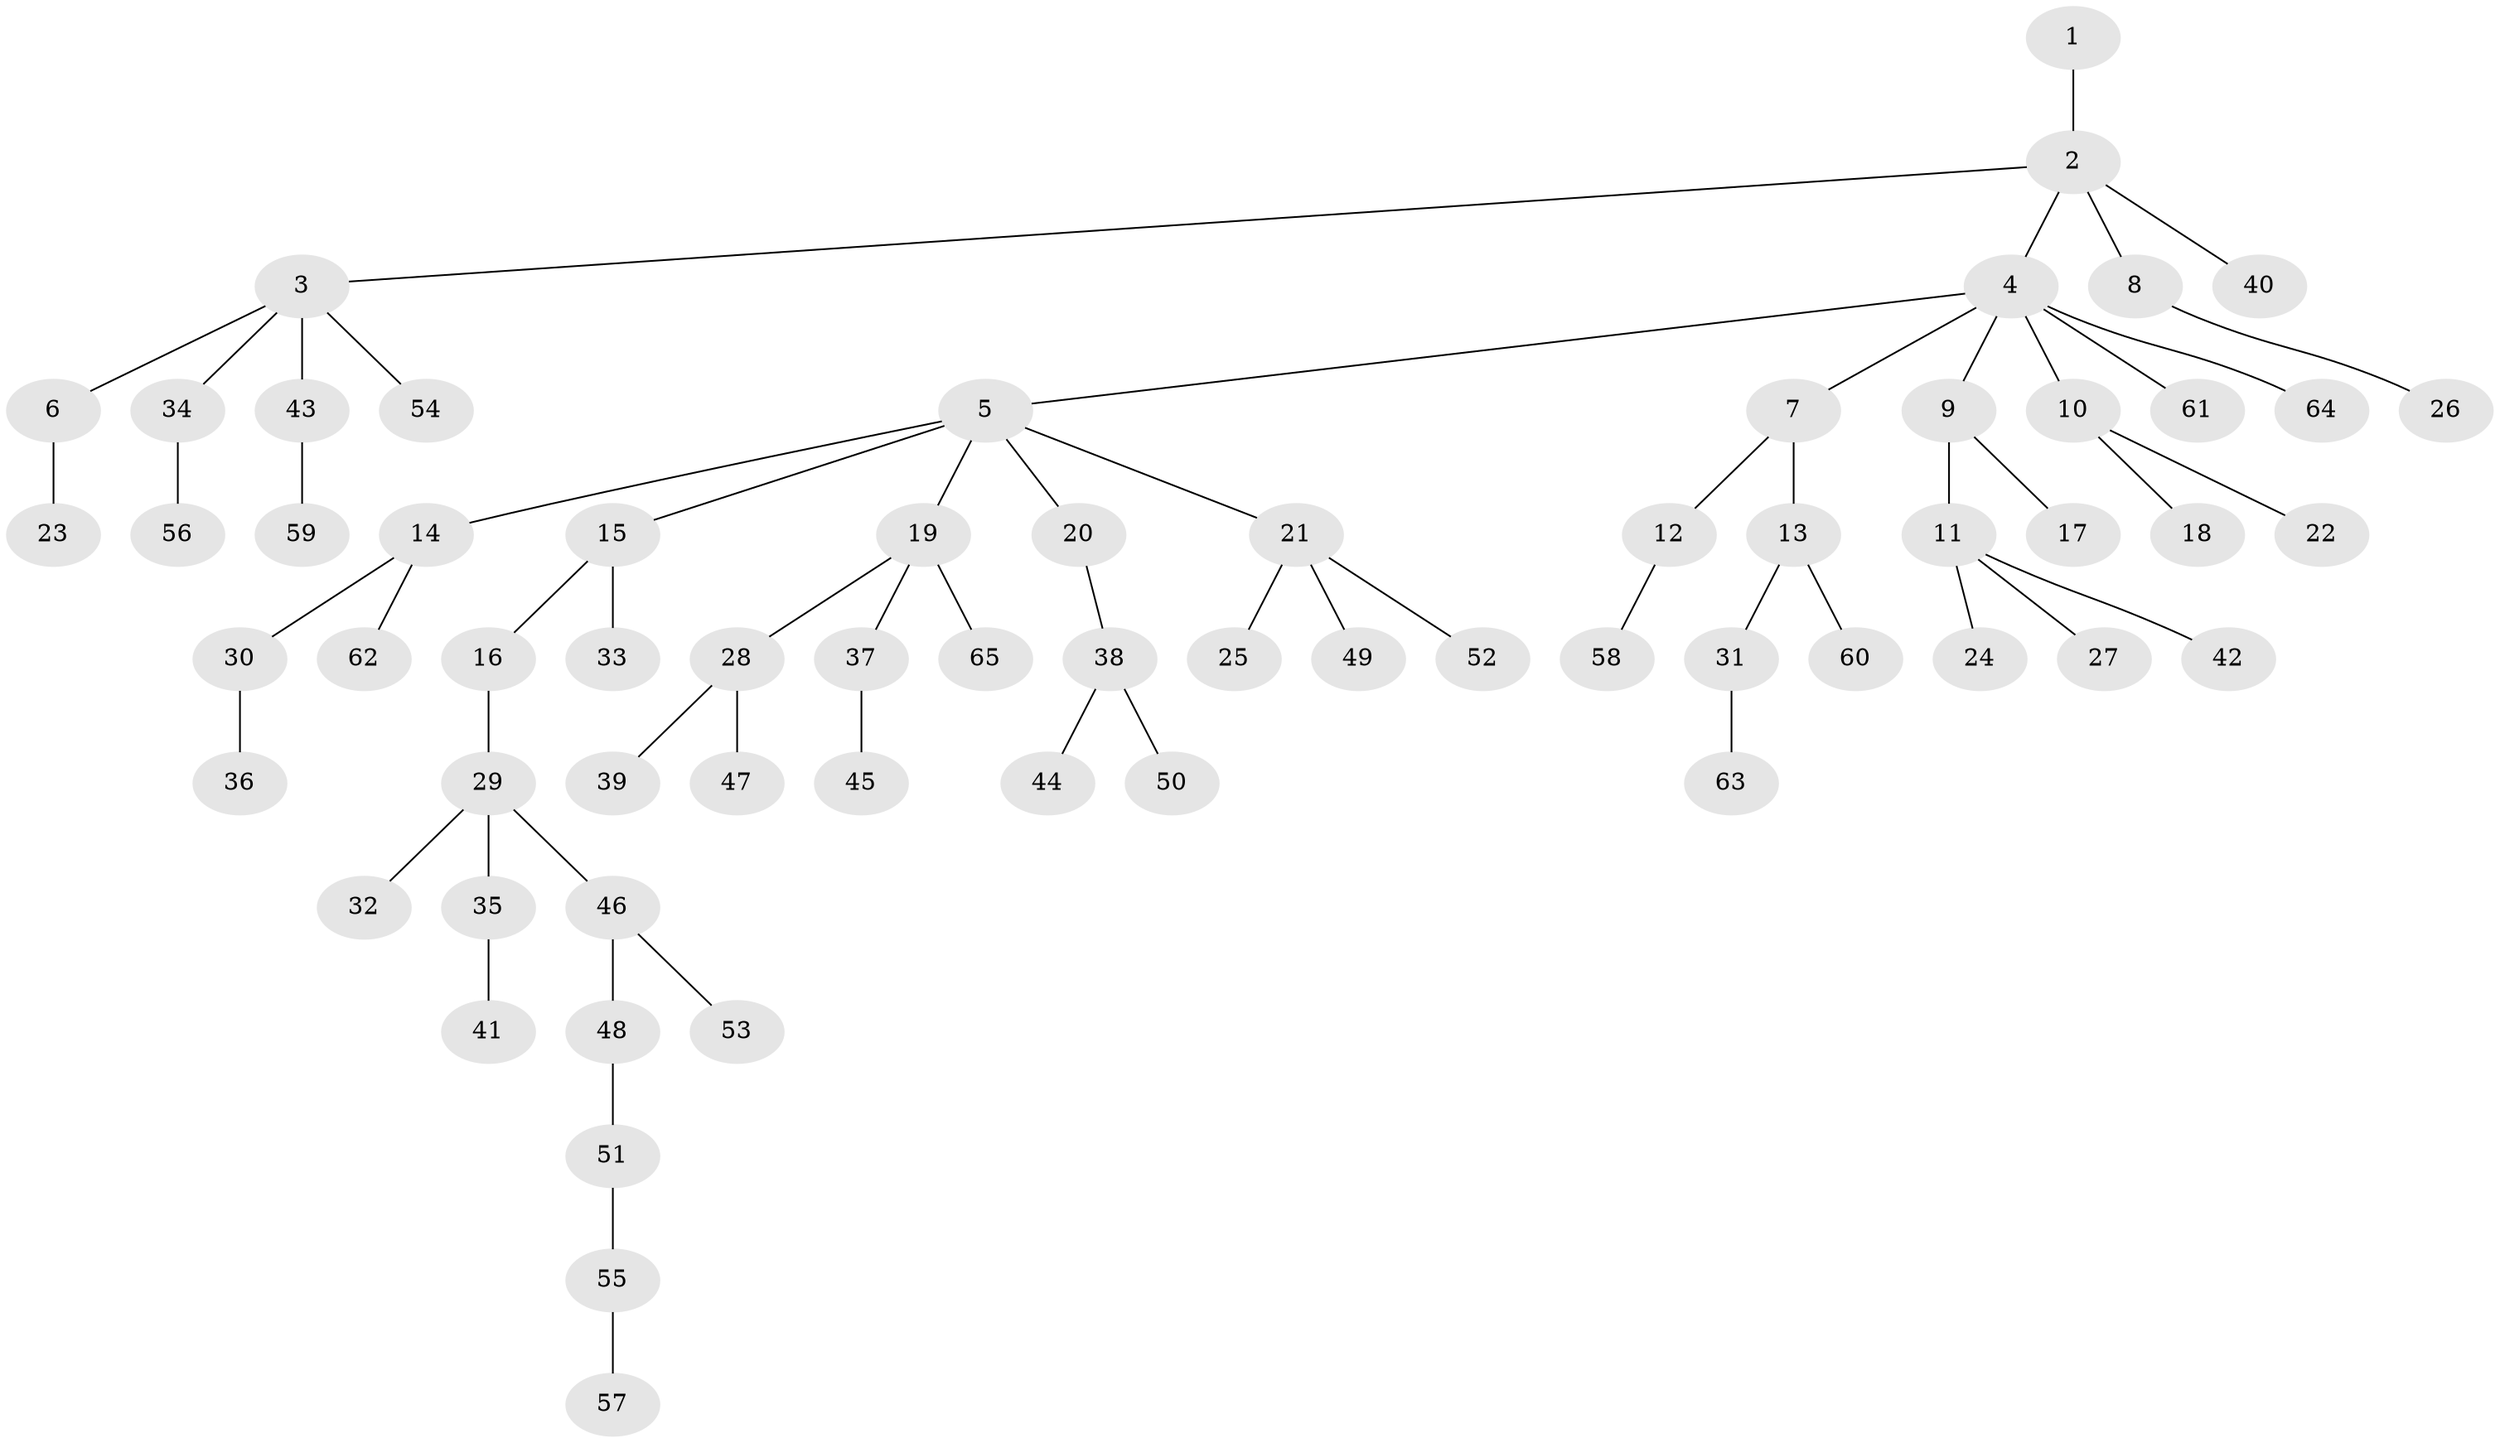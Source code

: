 // coarse degree distribution, {6: 0.030303030303030304, 3: 0.18181818181818182, 2: 0.30303030303030304, 1: 0.45454545454545453, 5: 0.030303030303030304}
// Generated by graph-tools (version 1.1) at 2025/37/03/04/25 23:37:22]
// undirected, 65 vertices, 64 edges
graph export_dot {
  node [color=gray90,style=filled];
  1;
  2;
  3;
  4;
  5;
  6;
  7;
  8;
  9;
  10;
  11;
  12;
  13;
  14;
  15;
  16;
  17;
  18;
  19;
  20;
  21;
  22;
  23;
  24;
  25;
  26;
  27;
  28;
  29;
  30;
  31;
  32;
  33;
  34;
  35;
  36;
  37;
  38;
  39;
  40;
  41;
  42;
  43;
  44;
  45;
  46;
  47;
  48;
  49;
  50;
  51;
  52;
  53;
  54;
  55;
  56;
  57;
  58;
  59;
  60;
  61;
  62;
  63;
  64;
  65;
  1 -- 2;
  2 -- 3;
  2 -- 4;
  2 -- 8;
  2 -- 40;
  3 -- 6;
  3 -- 34;
  3 -- 43;
  3 -- 54;
  4 -- 5;
  4 -- 7;
  4 -- 9;
  4 -- 10;
  4 -- 61;
  4 -- 64;
  5 -- 14;
  5 -- 15;
  5 -- 19;
  5 -- 20;
  5 -- 21;
  6 -- 23;
  7 -- 12;
  7 -- 13;
  8 -- 26;
  9 -- 11;
  9 -- 17;
  10 -- 18;
  10 -- 22;
  11 -- 24;
  11 -- 27;
  11 -- 42;
  12 -- 58;
  13 -- 31;
  13 -- 60;
  14 -- 30;
  14 -- 62;
  15 -- 16;
  15 -- 33;
  16 -- 29;
  19 -- 28;
  19 -- 37;
  19 -- 65;
  20 -- 38;
  21 -- 25;
  21 -- 49;
  21 -- 52;
  28 -- 39;
  28 -- 47;
  29 -- 32;
  29 -- 35;
  29 -- 46;
  30 -- 36;
  31 -- 63;
  34 -- 56;
  35 -- 41;
  37 -- 45;
  38 -- 44;
  38 -- 50;
  43 -- 59;
  46 -- 48;
  46 -- 53;
  48 -- 51;
  51 -- 55;
  55 -- 57;
}
